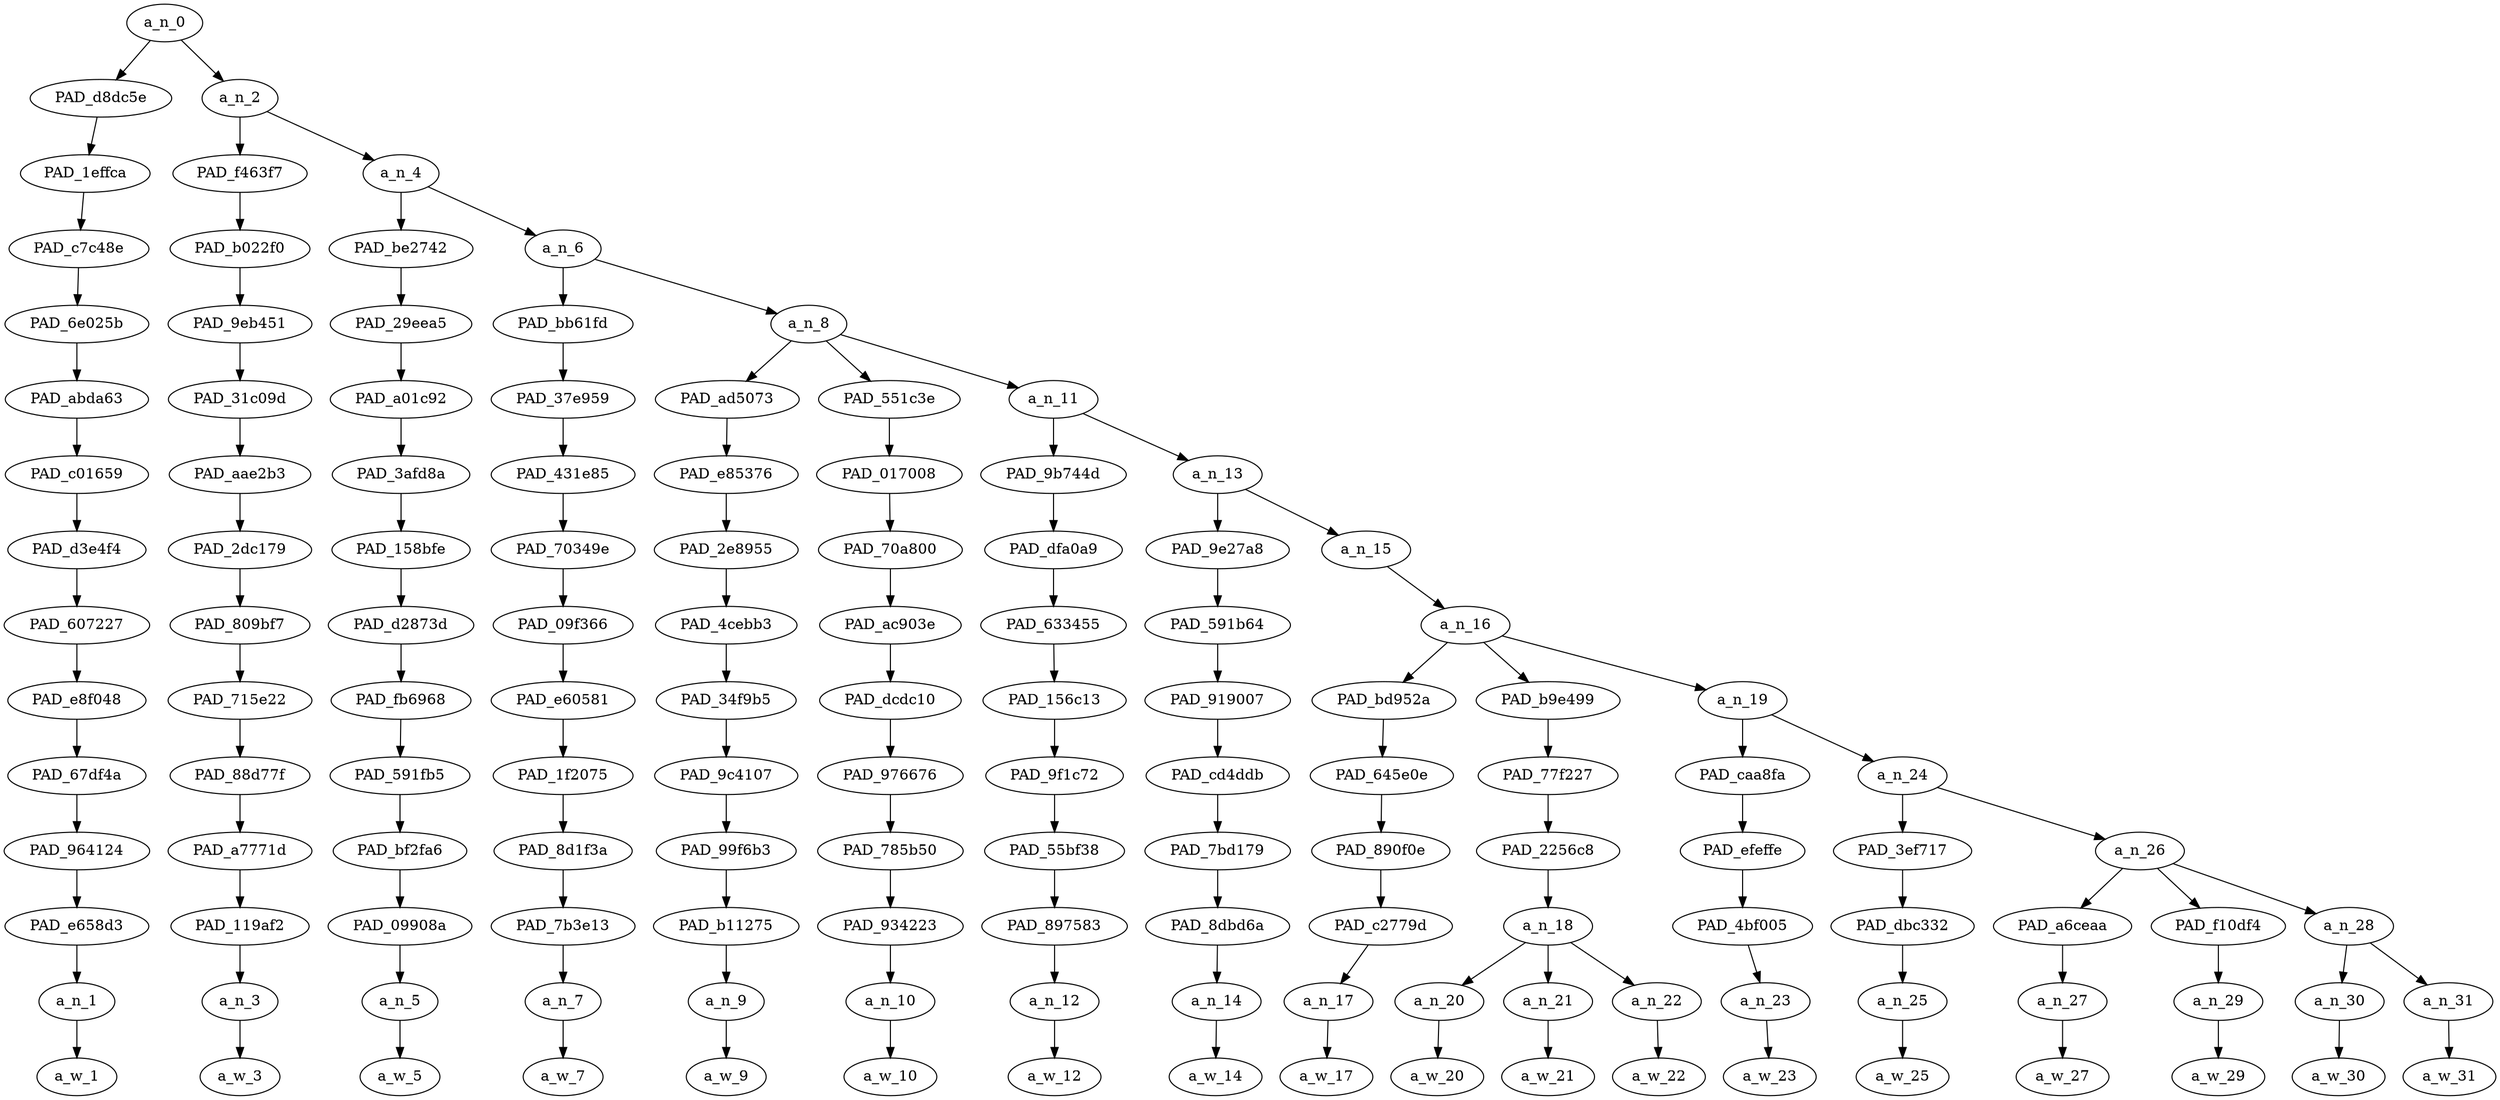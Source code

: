 strict digraph "" {
	a_n_0	[div_dir=-1,
		index=0,
		level=14,
		pos="1.0279947916666667,14!",
		text_span="[0, 1, 2, 3, 4, 5, 6, 7, 8, 9, 10, 11, 12, 13, 14, 15, 16, 17]",
		value=1.00000000];
	PAD_d8dc5e	[div_dir=-1,
		index=0,
		level=13,
		pos="0.0,13!",
		text_span="[0]",
		value=0.03513334];
	a_n_0 -> PAD_d8dc5e;
	a_n_2	[div_dir=1,
		index=1,
		level=13,
		pos="2.0559895833333335,13!",
		text_span="[1, 2, 3, 4, 5, 6, 7, 8, 9, 10, 11, 12, 13, 14, 15, 16, 17]",
		value=0.96484042];
	a_n_0 -> a_n_2;
	PAD_1effca	[div_dir=-1,
		index=0,
		level=12,
		pos="0.0,12!",
		text_span="[0]",
		value=0.03513334];
	PAD_d8dc5e -> PAD_1effca;
	PAD_c7c48e	[div_dir=-1,
		index=0,
		level=11,
		pos="0.0,11!",
		text_span="[0]",
		value=0.03513334];
	PAD_1effca -> PAD_c7c48e;
	PAD_6e025b	[div_dir=-1,
		index=0,
		level=10,
		pos="0.0,10!",
		text_span="[0]",
		value=0.03513334];
	PAD_c7c48e -> PAD_6e025b;
	PAD_abda63	[div_dir=-1,
		index=0,
		level=9,
		pos="0.0,9!",
		text_span="[0]",
		value=0.03513334];
	PAD_6e025b -> PAD_abda63;
	PAD_c01659	[div_dir=-1,
		index=0,
		level=8,
		pos="0.0,8!",
		text_span="[0]",
		value=0.03513334];
	PAD_abda63 -> PAD_c01659;
	PAD_d3e4f4	[div_dir=-1,
		index=0,
		level=7,
		pos="0.0,7!",
		text_span="[0]",
		value=0.03513334];
	PAD_c01659 -> PAD_d3e4f4;
	PAD_607227	[div_dir=-1,
		index=0,
		level=6,
		pos="0.0,6!",
		text_span="[0]",
		value=0.03513334];
	PAD_d3e4f4 -> PAD_607227;
	PAD_e8f048	[div_dir=-1,
		index=0,
		level=5,
		pos="0.0,5!",
		text_span="[0]",
		value=0.03513334];
	PAD_607227 -> PAD_e8f048;
	PAD_67df4a	[div_dir=-1,
		index=0,
		level=4,
		pos="0.0,4!",
		text_span="[0]",
		value=0.03513334];
	PAD_e8f048 -> PAD_67df4a;
	PAD_964124	[div_dir=-1,
		index=0,
		level=3,
		pos="0.0,3!",
		text_span="[0]",
		value=0.03513334];
	PAD_67df4a -> PAD_964124;
	PAD_e658d3	[div_dir=-1,
		index=0,
		level=2,
		pos="0.0,2!",
		text_span="[0]",
		value=0.03513334];
	PAD_964124 -> PAD_e658d3;
	a_n_1	[div_dir=-1,
		index=0,
		level=1,
		pos="0.0,1!",
		text_span="[0]",
		value=0.03513334];
	PAD_e658d3 -> a_n_1;
	a_w_1	[div_dir=0,
		index=0,
		level=0,
		pos="0,0!",
		text_span="[0]",
		value=i];
	a_n_1 -> a_w_1;
	PAD_f463f7	[div_dir=-1,
		index=1,
		level=12,
		pos="1.0,12!",
		text_span="[1]",
		value=0.04367842];
	a_n_2 -> PAD_f463f7;
	a_n_4	[div_dir=1,
		index=2,
		level=12,
		pos="3.111979166666667,12!",
		text_span="[2, 3, 4, 5, 6, 7, 8, 9, 10, 11, 12, 13, 14, 15, 16, 17]",
		value=0.92115547];
	a_n_2 -> a_n_4;
	PAD_b022f0	[div_dir=-1,
		index=1,
		level=11,
		pos="1.0,11!",
		text_span="[1]",
		value=0.04367842];
	PAD_f463f7 -> PAD_b022f0;
	PAD_9eb451	[div_dir=-1,
		index=1,
		level=10,
		pos="1.0,10!",
		text_span="[1]",
		value=0.04367842];
	PAD_b022f0 -> PAD_9eb451;
	PAD_31c09d	[div_dir=-1,
		index=1,
		level=9,
		pos="1.0,9!",
		text_span="[1]",
		value=0.04367842];
	PAD_9eb451 -> PAD_31c09d;
	PAD_aae2b3	[div_dir=-1,
		index=1,
		level=8,
		pos="1.0,8!",
		text_span="[1]",
		value=0.04367842];
	PAD_31c09d -> PAD_aae2b3;
	PAD_2dc179	[div_dir=-1,
		index=1,
		level=7,
		pos="1.0,7!",
		text_span="[1]",
		value=0.04367842];
	PAD_aae2b3 -> PAD_2dc179;
	PAD_809bf7	[div_dir=-1,
		index=1,
		level=6,
		pos="1.0,6!",
		text_span="[1]",
		value=0.04367842];
	PAD_2dc179 -> PAD_809bf7;
	PAD_715e22	[div_dir=-1,
		index=1,
		level=5,
		pos="1.0,5!",
		text_span="[1]",
		value=0.04367842];
	PAD_809bf7 -> PAD_715e22;
	PAD_88d77f	[div_dir=-1,
		index=1,
		level=4,
		pos="1.0,4!",
		text_span="[1]",
		value=0.04367842];
	PAD_715e22 -> PAD_88d77f;
	PAD_a7771d	[div_dir=-1,
		index=1,
		level=3,
		pos="1.0,3!",
		text_span="[1]",
		value=0.04367842];
	PAD_88d77f -> PAD_a7771d;
	PAD_119af2	[div_dir=-1,
		index=1,
		level=2,
		pos="1.0,2!",
		text_span="[1]",
		value=0.04367842];
	PAD_a7771d -> PAD_119af2;
	a_n_3	[div_dir=-1,
		index=1,
		level=1,
		pos="1.0,1!",
		text_span="[1]",
		value=0.04367842];
	PAD_119af2 -> a_n_3;
	a_w_3	[div_dir=0,
		index=1,
		level=0,
		pos="1,0!",
		text_span="[1]",
		value=love];
	a_n_3 -> a_w_3;
	PAD_be2742	[div_dir=-1,
		index=2,
		level=11,
		pos="2.0,11!",
		text_span="[2]",
		value=0.04757496];
	a_n_4 -> PAD_be2742;
	a_n_6	[div_dir=1,
		index=3,
		level=11,
		pos="4.223958333333334,11!",
		text_span="[3, 4, 5, 6, 7, 8, 9, 10, 11, 12, 13, 14, 15, 16, 17]",
		value=0.87353354];
	a_n_4 -> a_n_6;
	PAD_29eea5	[div_dir=-1,
		index=2,
		level=10,
		pos="2.0,10!",
		text_span="[2]",
		value=0.04757496];
	PAD_be2742 -> PAD_29eea5;
	PAD_a01c92	[div_dir=-1,
		index=2,
		level=9,
		pos="2.0,9!",
		text_span="[2]",
		value=0.04757496];
	PAD_29eea5 -> PAD_a01c92;
	PAD_3afd8a	[div_dir=-1,
		index=2,
		level=8,
		pos="2.0,8!",
		text_span="[2]",
		value=0.04757496];
	PAD_a01c92 -> PAD_3afd8a;
	PAD_158bfe	[div_dir=-1,
		index=2,
		level=7,
		pos="2.0,7!",
		text_span="[2]",
		value=0.04757496];
	PAD_3afd8a -> PAD_158bfe;
	PAD_d2873d	[div_dir=-1,
		index=2,
		level=6,
		pos="2.0,6!",
		text_span="[2]",
		value=0.04757496];
	PAD_158bfe -> PAD_d2873d;
	PAD_fb6968	[div_dir=-1,
		index=2,
		level=5,
		pos="2.0,5!",
		text_span="[2]",
		value=0.04757496];
	PAD_d2873d -> PAD_fb6968;
	PAD_591fb5	[div_dir=-1,
		index=2,
		level=4,
		pos="2.0,4!",
		text_span="[2]",
		value=0.04757496];
	PAD_fb6968 -> PAD_591fb5;
	PAD_bf2fa6	[div_dir=-1,
		index=2,
		level=3,
		pos="2.0,3!",
		text_span="[2]",
		value=0.04757496];
	PAD_591fb5 -> PAD_bf2fa6;
	PAD_09908a	[div_dir=-1,
		index=2,
		level=2,
		pos="2.0,2!",
		text_span="[2]",
		value=0.04757496];
	PAD_bf2fa6 -> PAD_09908a;
	a_n_5	[div_dir=-1,
		index=2,
		level=1,
		pos="2.0,1!",
		text_span="[2]",
		value=0.04757496];
	PAD_09908a -> a_n_5;
	a_w_5	[div_dir=0,
		index=2,
		level=0,
		pos="2,0!",
		text_span="[2]",
		value=how];
	a_n_5 -> a_w_5;
	PAD_bb61fd	[div_dir=-1,
		index=3,
		level=10,
		pos="3.0,10!",
		text_span="[3]",
		value=0.19564070];
	a_n_6 -> PAD_bb61fd;
	a_n_8	[div_dir=1,
		index=4,
		level=10,
		pos="5.447916666666667,10!",
		text_span="[4, 5, 6, 7, 8, 9, 10, 11, 12, 13, 14, 15, 16, 17]",
		value=0.67783088];
	a_n_6 -> a_n_8;
	PAD_37e959	[div_dir=-1,
		index=3,
		level=9,
		pos="3.0,9!",
		text_span="[3]",
		value=0.19564070];
	PAD_bb61fd -> PAD_37e959;
	PAD_431e85	[div_dir=-1,
		index=3,
		level=8,
		pos="3.0,8!",
		text_span="[3]",
		value=0.19564070];
	PAD_37e959 -> PAD_431e85;
	PAD_70349e	[div_dir=-1,
		index=3,
		level=7,
		pos="3.0,7!",
		text_span="[3]",
		value=0.19564070];
	PAD_431e85 -> PAD_70349e;
	PAD_09f366	[div_dir=-1,
		index=3,
		level=6,
		pos="3.0,6!",
		text_span="[3]",
		value=0.19564070];
	PAD_70349e -> PAD_09f366;
	PAD_e60581	[div_dir=-1,
		index=3,
		level=5,
		pos="3.0,5!",
		text_span="[3]",
		value=0.19564070];
	PAD_09f366 -> PAD_e60581;
	PAD_1f2075	[div_dir=-1,
		index=3,
		level=4,
		pos="3.0,4!",
		text_span="[3]",
		value=0.19564070];
	PAD_e60581 -> PAD_1f2075;
	PAD_8d1f3a	[div_dir=-1,
		index=3,
		level=3,
		pos="3.0,3!",
		text_span="[3]",
		value=0.19564070];
	PAD_1f2075 -> PAD_8d1f3a;
	PAD_7b3e13	[div_dir=-1,
		index=3,
		level=2,
		pos="3.0,2!",
		text_span="[3]",
		value=0.19564070];
	PAD_8d1f3a -> PAD_7b3e13;
	a_n_7	[div_dir=-1,
		index=3,
		level=1,
		pos="3.0,1!",
		text_span="[3]",
		value=0.19564070];
	PAD_7b3e13 -> a_n_7;
	a_w_7	[div_dir=0,
		index=3,
		level=0,
		pos="3,0!",
		text_span="[3]",
		value=feminists];
	a_n_7 -> a_w_7;
	PAD_ad5073	[div_dir=1,
		index=4,
		level=9,
		pos="4.0,9!",
		text_span="[4]",
		value=0.03473542];
	a_n_8 -> PAD_ad5073;
	PAD_551c3e	[div_dir=1,
		index=5,
		level=9,
		pos="5.0,9!",
		text_span="[5]",
		value=0.04084149];
	a_n_8 -> PAD_551c3e;
	a_n_11	[div_dir=1,
		index=6,
		level=9,
		pos="7.34375,9!",
		text_span="[6, 7, 8, 9, 10, 11, 12, 13, 14, 15, 16, 17]",
		value=0.60214471];
	a_n_8 -> a_n_11;
	PAD_e85376	[div_dir=1,
		index=4,
		level=8,
		pos="4.0,8!",
		text_span="[4]",
		value=0.03473542];
	PAD_ad5073 -> PAD_e85376;
	PAD_2e8955	[div_dir=1,
		index=4,
		level=7,
		pos="4.0,7!",
		text_span="[4]",
		value=0.03473542];
	PAD_e85376 -> PAD_2e8955;
	PAD_4cebb3	[div_dir=1,
		index=4,
		level=6,
		pos="4.0,6!",
		text_span="[4]",
		value=0.03473542];
	PAD_2e8955 -> PAD_4cebb3;
	PAD_34f9b5	[div_dir=1,
		index=4,
		level=5,
		pos="4.0,5!",
		text_span="[4]",
		value=0.03473542];
	PAD_4cebb3 -> PAD_34f9b5;
	PAD_9c4107	[div_dir=1,
		index=4,
		level=4,
		pos="4.0,4!",
		text_span="[4]",
		value=0.03473542];
	PAD_34f9b5 -> PAD_9c4107;
	PAD_99f6b3	[div_dir=1,
		index=4,
		level=3,
		pos="4.0,3!",
		text_span="[4]",
		value=0.03473542];
	PAD_9c4107 -> PAD_99f6b3;
	PAD_b11275	[div_dir=1,
		index=4,
		level=2,
		pos="4.0,2!",
		text_span="[4]",
		value=0.03473542];
	PAD_99f6b3 -> PAD_b11275;
	a_n_9	[div_dir=1,
		index=4,
		level=1,
		pos="4.0,1!",
		text_span="[4]",
		value=0.03473542];
	PAD_b11275 -> a_n_9;
	a_w_9	[div_dir=0,
		index=4,
		level=0,
		pos="4,0!",
		text_span="[4]",
		value=only];
	a_n_9 -> a_w_9;
	PAD_017008	[div_dir=1,
		index=5,
		level=8,
		pos="5.0,8!",
		text_span="[5]",
		value=0.04084149];
	PAD_551c3e -> PAD_017008;
	PAD_70a800	[div_dir=1,
		index=5,
		level=7,
		pos="5.0,7!",
		text_span="[5]",
		value=0.04084149];
	PAD_017008 -> PAD_70a800;
	PAD_ac903e	[div_dir=1,
		index=5,
		level=6,
		pos="5.0,6!",
		text_span="[5]",
		value=0.04084149];
	PAD_70a800 -> PAD_ac903e;
	PAD_dcdc10	[div_dir=1,
		index=5,
		level=5,
		pos="5.0,5!",
		text_span="[5]",
		value=0.04084149];
	PAD_ac903e -> PAD_dcdc10;
	PAD_976676	[div_dir=1,
		index=5,
		level=4,
		pos="5.0,4!",
		text_span="[5]",
		value=0.04084149];
	PAD_dcdc10 -> PAD_976676;
	PAD_785b50	[div_dir=1,
		index=5,
		level=3,
		pos="5.0,3!",
		text_span="[5]",
		value=0.04084149];
	PAD_976676 -> PAD_785b50;
	PAD_934223	[div_dir=1,
		index=5,
		level=2,
		pos="5.0,2!",
		text_span="[5]",
		value=0.04084149];
	PAD_785b50 -> PAD_934223;
	a_n_10	[div_dir=1,
		index=5,
		level=1,
		pos="5.0,1!",
		text_span="[5]",
		value=0.04084149];
	PAD_934223 -> a_n_10;
	a_w_10	[div_dir=0,
		index=5,
		level=0,
		pos="5,0!",
		text_span="[5]",
		value=like];
	a_n_10 -> a_w_10;
	PAD_9b744d	[div_dir=1,
		index=6,
		level=8,
		pos="6.0,8!",
		text_span="[6]",
		value=0.05932393];
	a_n_11 -> PAD_9b744d;
	a_n_13	[div_dir=1,
		index=7,
		level=8,
		pos="8.6875,8!",
		text_span="[7, 8, 9, 10, 11, 12, 13, 14, 15, 16, 17]",
		value=0.54275289];
	a_n_11 -> a_n_13;
	PAD_dfa0a9	[div_dir=1,
		index=6,
		level=7,
		pos="6.0,7!",
		text_span="[6]",
		value=0.05932393];
	PAD_9b744d -> PAD_dfa0a9;
	PAD_633455	[div_dir=1,
		index=6,
		level=6,
		pos="6.0,6!",
		text_span="[6]",
		value=0.05932393];
	PAD_dfa0a9 -> PAD_633455;
	PAD_156c13	[div_dir=1,
		index=6,
		level=5,
		pos="6.0,5!",
		text_span="[6]",
		value=0.05932393];
	PAD_633455 -> PAD_156c13;
	PAD_9f1c72	[div_dir=1,
		index=6,
		level=4,
		pos="6.0,4!",
		text_span="[6]",
		value=0.05932393];
	PAD_156c13 -> PAD_9f1c72;
	PAD_55bf38	[div_dir=1,
		index=6,
		level=3,
		pos="6.0,3!",
		text_span="[6]",
		value=0.05932393];
	PAD_9f1c72 -> PAD_55bf38;
	PAD_897583	[div_dir=1,
		index=6,
		level=2,
		pos="6.0,2!",
		text_span="[6]",
		value=0.05932393];
	PAD_55bf38 -> PAD_897583;
	a_n_12	[div_dir=1,
		index=6,
		level=1,
		pos="6.0,1!",
		text_span="[6]",
		value=0.05932393];
	PAD_897583 -> a_n_12;
	a_w_12	[div_dir=0,
		index=6,
		level=0,
		pos="6,0!",
		text_span="[6]",
		value=women];
	a_n_12 -> a_w_12;
	PAD_9e27a8	[div_dir=-1,
		index=7,
		level=7,
		pos="7.0,7!",
		text_span="[7]",
		value=0.02830257];
	a_n_13 -> PAD_9e27a8;
	a_n_15	[div_dir=1,
		index=8,
		level=7,
		pos="10.375,7!",
		text_span="[8, 9, 10, 11, 12, 13, 14, 15, 16, 17]",
		value=0.51440511];
	a_n_13 -> a_n_15;
	PAD_591b64	[div_dir=-1,
		index=7,
		level=6,
		pos="7.0,6!",
		text_span="[7]",
		value=0.02830257];
	PAD_9e27a8 -> PAD_591b64;
	PAD_919007	[div_dir=-1,
		index=7,
		level=5,
		pos="7.0,5!",
		text_span="[7]",
		value=0.02830257];
	PAD_591b64 -> PAD_919007;
	PAD_cd4ddb	[div_dir=-1,
		index=7,
		level=4,
		pos="7.0,4!",
		text_span="[7]",
		value=0.02830257];
	PAD_919007 -> PAD_cd4ddb;
	PAD_7bd179	[div_dir=-1,
		index=7,
		level=3,
		pos="7.0,3!",
		text_span="[7]",
		value=0.02830257];
	PAD_cd4ddb -> PAD_7bd179;
	PAD_8dbd6a	[div_dir=-1,
		index=7,
		level=2,
		pos="7.0,2!",
		text_span="[7]",
		value=0.02830257];
	PAD_7bd179 -> PAD_8dbd6a;
	a_n_14	[div_dir=-1,
		index=7,
		level=1,
		pos="7.0,1!",
		text_span="[7]",
		value=0.02830257];
	PAD_8dbd6a -> a_n_14;
	a_w_14	[div_dir=0,
		index=7,
		level=0,
		pos="7,0!",
		text_span="[7]",
		value=who];
	a_n_14 -> a_w_14;
	a_n_16	[div_dir=1,
		index=8,
		level=6,
		pos="10.375,6!",
		text_span="[8, 9, 10, 11, 12, 13, 14, 15, 16, 17]",
		value=0.51433661];
	a_n_15 -> a_n_16;
	PAD_bd952a	[div_dir=1,
		index=8,
		level=5,
		pos="8.0,5!",
		text_span="[8]",
		value=0.04284745];
	a_n_16 -> PAD_bd952a;
	PAD_b9e499	[div_dir=-1,
		index=9,
		level=5,
		pos="10.0,5!",
		text_span="[9, 10, 11]",
		value=0.12958486];
	a_n_16 -> PAD_b9e499;
	a_n_19	[div_dir=1,
		index=10,
		level=5,
		pos="13.125,5!",
		text_span="[12, 13, 14, 15, 16, 17]",
		value=0.34183581];
	a_n_16 -> a_n_19;
	PAD_645e0e	[div_dir=1,
		index=8,
		level=4,
		pos="8.0,4!",
		text_span="[8]",
		value=0.04284745];
	PAD_bd952a -> PAD_645e0e;
	PAD_890f0e	[div_dir=1,
		index=8,
		level=3,
		pos="8.0,3!",
		text_span="[8]",
		value=0.04284745];
	PAD_645e0e -> PAD_890f0e;
	PAD_c2779d	[div_dir=1,
		index=8,
		level=2,
		pos="8.0,2!",
		text_span="[8]",
		value=0.04284745];
	PAD_890f0e -> PAD_c2779d;
	a_n_17	[div_dir=1,
		index=8,
		level=1,
		pos="8.0,1!",
		text_span="[8]",
		value=0.04284745];
	PAD_c2779d -> a_n_17;
	a_w_17	[div_dir=0,
		index=8,
		level=0,
		pos="8,0!",
		text_span="[8]",
		value=break];
	a_n_17 -> a_w_17;
	PAD_77f227	[div_dir=-1,
		index=9,
		level=4,
		pos="10.0,4!",
		text_span="[9, 10, 11]",
		value=0.12958486];
	PAD_b9e499 -> PAD_77f227;
	PAD_2256c8	[div_dir=-1,
		index=9,
		level=3,
		pos="10.0,3!",
		text_span="[9, 10, 11]",
		value=0.12958486];
	PAD_77f227 -> PAD_2256c8;
	a_n_18	[div_dir=-1,
		index=9,
		level=2,
		pos="10.0,2!",
		text_span="[9, 10, 11]",
		value=0.12958486];
	PAD_2256c8 -> a_n_18;
	a_n_20	[div_dir=-1,
		index=9,
		level=1,
		pos="9.0,1!",
		text_span="[9]",
		value=0.02541386];
	a_n_18 -> a_n_20;
	a_n_21	[div_dir=1,
		index=10,
		level=1,
		pos="10.0,1!",
		text_span="[10]",
		value=0.05251050];
	a_n_18 -> a_n_21;
	a_n_22	[div_dir=-1,
		index=11,
		level=1,
		pos="11.0,1!",
		text_span="[11]",
		value=0.05157649];
	a_n_18 -> a_n_22;
	a_w_20	[div_dir=0,
		index=9,
		level=0,
		pos="9,0!",
		text_span="[9]",
		value=the];
	a_n_20 -> a_w_20;
	a_w_21	[div_dir=0,
		index=10,
		level=0,
		pos="10,0!",
		text_span="[10]",
		value=glass];
	a_n_21 -> a_w_21;
	a_w_22	[div_dir=0,
		index=11,
		level=0,
		pos="11,0!",
		text_span="[11]",
		value=ceiling];
	a_n_22 -> a_w_22;
	PAD_caa8fa	[div_dir=-1,
		index=10,
		level=4,
		pos="12.0,4!",
		text_span="[12]",
		value=0.02594748];
	a_n_19 -> PAD_caa8fa;
	a_n_24	[div_dir=1,
		index=11,
		level=4,
		pos="14.25,4!",
		text_span="[13, 14, 15, 16, 17]",
		value=0.31577189];
	a_n_19 -> a_n_24;
	PAD_efeffe	[div_dir=-1,
		index=10,
		level=3,
		pos="12.0,3!",
		text_span="[12]",
		value=0.02594748];
	PAD_caa8fa -> PAD_efeffe;
	PAD_4bf005	[div_dir=-1,
		index=10,
		level=2,
		pos="12.0,2!",
		text_span="[12]",
		value=0.02594748];
	PAD_efeffe -> PAD_4bf005;
	a_n_23	[div_dir=-1,
		index=12,
		level=1,
		pos="12.0,1!",
		text_span="[12]",
		value=0.02594748];
	PAD_4bf005 -> a_n_23;
	a_w_23	[div_dir=0,
		index=12,
		level=0,
		pos="12,0!",
		text_span="[12]",
		value=when];
	a_n_23 -> a_w_23;
	PAD_3ef717	[div_dir=1,
		index=11,
		level=3,
		pos="13.0,3!",
		text_span="[13]",
		value=0.02755790];
	a_n_24 -> PAD_3ef717;
	a_n_26	[div_dir=1,
		index=12,
		level=3,
		pos="15.5,3!",
		text_span="[14, 15, 16, 17]",
		value=0.28808515];
	a_n_24 -> a_n_26;
	PAD_dbc332	[div_dir=1,
		index=11,
		level=2,
		pos="13.0,2!",
		text_span="[13]",
		value=0.02755790];
	PAD_3ef717 -> PAD_dbc332;
	a_n_25	[div_dir=1,
		index=13,
		level=1,
		pos="13.0,1!",
		text_span="[13]",
		value=0.02755790];
	PAD_dbc332 -> a_n_25;
	a_w_25	[div_dir=0,
		index=13,
		level=0,
		pos="13,0!",
		text_span="[13]",
		value=they];
	a_n_25 -> a_w_25;
	PAD_a6ceaa	[div_dir=-1,
		index=12,
		level=2,
		pos="14.0,2!",
		text_span="[14]",
		value=0.04388615];
	a_n_26 -> PAD_a6ceaa;
	PAD_f10df4	[div_dir=1,
		index=14,
		level=2,
		pos="17.0,2!",
		text_span="[17]",
		value=0.18895801];
	a_n_26 -> PAD_f10df4;
	a_n_28	[div_dir=1,
		index=13,
		level=2,
		pos="15.5,2!",
		text_span="[15, 16]",
		value=0.05516009];
	a_n_26 -> a_n_28;
	a_n_27	[div_dir=-1,
		index=14,
		level=1,
		pos="14.0,1!",
		text_span="[14]",
		value=0.04388615];
	PAD_a6ceaa -> a_n_27;
	a_w_27	[div_dir=0,
		index=14,
		level=0,
		pos="14,0!",
		text_span="[14]",
		value=agree];
	a_n_27 -> a_w_27;
	a_n_29	[div_dir=1,
		index=17,
		level=1,
		pos="17.0,1!",
		text_span="[17]",
		value=0.18895801];
	PAD_f10df4 -> a_n_29;
	a_w_29	[div_dir=0,
		index=17,
		level=0,
		pos="17,0!",
		text_span="[17]",
		value=kellyanneconway];
	a_n_29 -> a_w_29;
	a_n_30	[div_dir=1,
		index=15,
		level=1,
		pos="15.0,1!",
		text_span="[15]",
		value=0.02366332];
	a_n_28 -> a_n_30;
	a_n_31	[div_dir=1,
		index=16,
		level=1,
		pos="16.0,1!",
		text_span="[16]",
		value=0.03146447];
	a_n_28 -> a_n_31;
	a_w_30	[div_dir=0,
		index=15,
		level=0,
		pos="15,0!",
		text_span="[15]",
		value=with];
	a_n_30 -> a_w_30;
	a_w_31	[div_dir=0,
		index=16,
		level=0,
		pos="16,0!",
		text_span="[16]",
		value=them];
	a_n_31 -> a_w_31;
}
